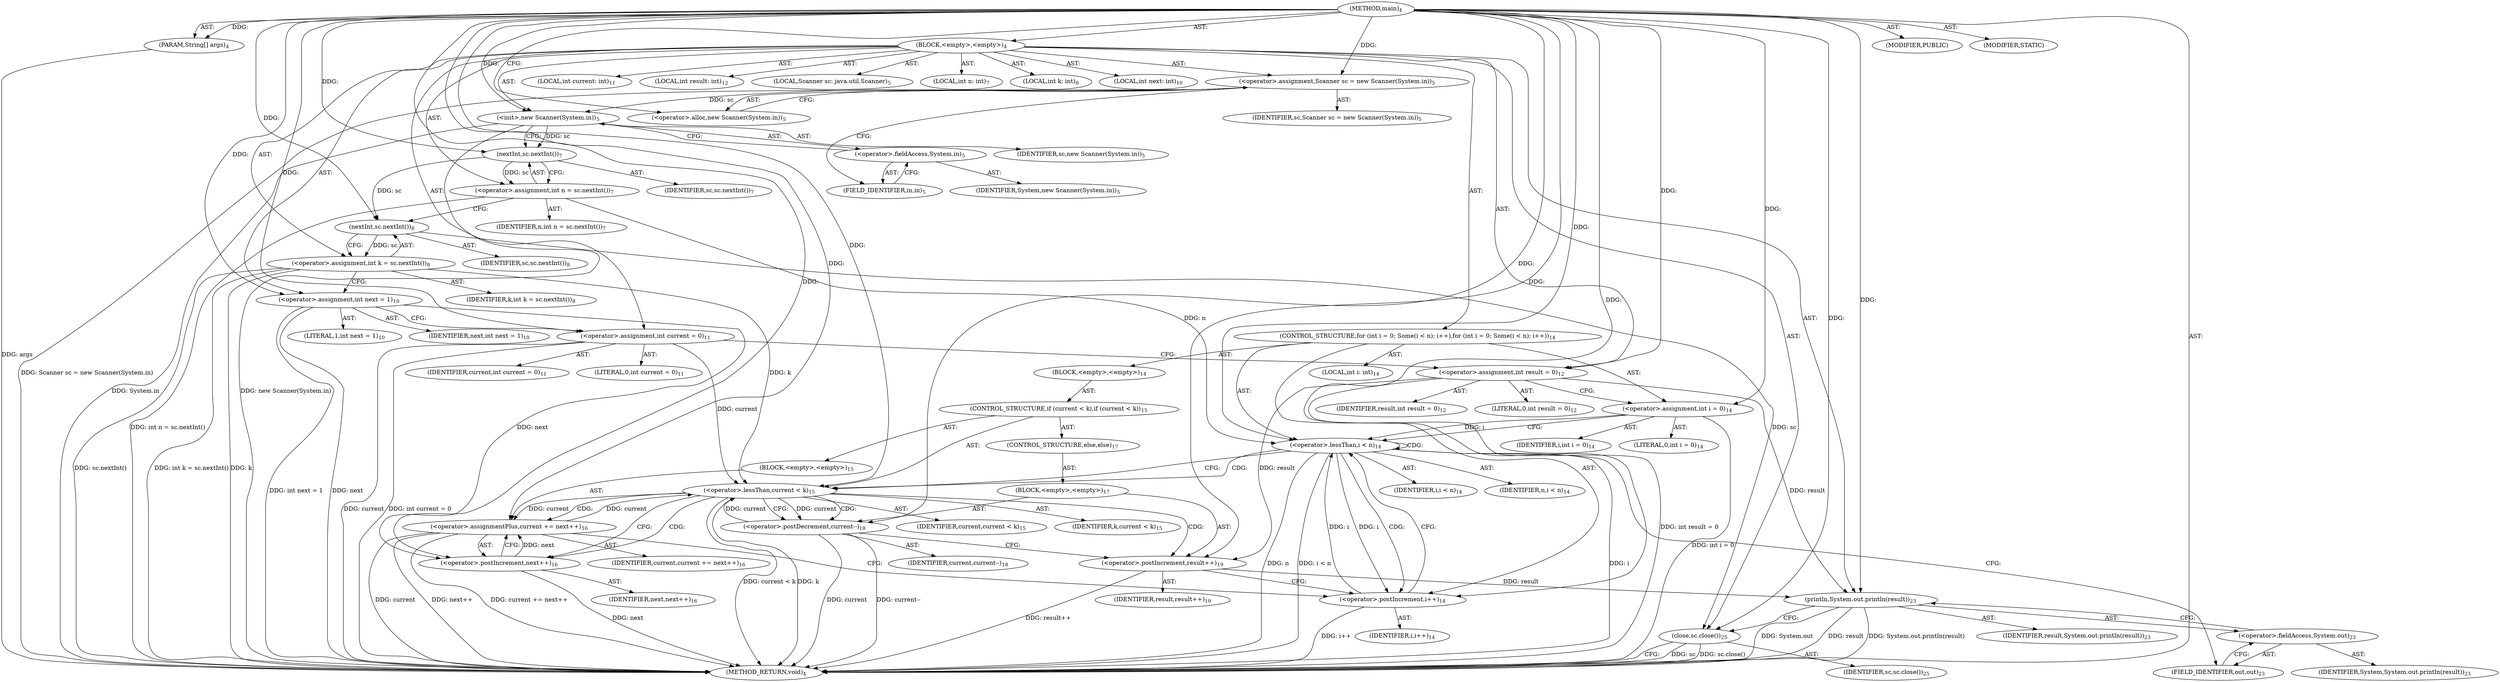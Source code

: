 digraph "main" {  
"19" [label = <(METHOD,main)<SUB>4</SUB>> ]
"20" [label = <(PARAM,String[] args)<SUB>4</SUB>> ]
"21" [label = <(BLOCK,&lt;empty&gt;,&lt;empty&gt;)<SUB>4</SUB>> ]
"4" [label = <(LOCAL,Scanner sc: java.util.Scanner)<SUB>5</SUB>> ]
"22" [label = <(&lt;operator&gt;.assignment,Scanner sc = new Scanner(System.in))<SUB>5</SUB>> ]
"23" [label = <(IDENTIFIER,sc,Scanner sc = new Scanner(System.in))<SUB>5</SUB>> ]
"24" [label = <(&lt;operator&gt;.alloc,new Scanner(System.in))<SUB>5</SUB>> ]
"25" [label = <(&lt;init&gt;,new Scanner(System.in))<SUB>5</SUB>> ]
"3" [label = <(IDENTIFIER,sc,new Scanner(System.in))<SUB>5</SUB>> ]
"26" [label = <(&lt;operator&gt;.fieldAccess,System.in)<SUB>5</SUB>> ]
"27" [label = <(IDENTIFIER,System,new Scanner(System.in))<SUB>5</SUB>> ]
"28" [label = <(FIELD_IDENTIFIER,in,in)<SUB>5</SUB>> ]
"29" [label = <(LOCAL,int n: int)<SUB>7</SUB>> ]
"30" [label = <(&lt;operator&gt;.assignment,int n = sc.nextInt())<SUB>7</SUB>> ]
"31" [label = <(IDENTIFIER,n,int n = sc.nextInt())<SUB>7</SUB>> ]
"32" [label = <(nextInt,sc.nextInt())<SUB>7</SUB>> ]
"33" [label = <(IDENTIFIER,sc,sc.nextInt())<SUB>7</SUB>> ]
"34" [label = <(LOCAL,int k: int)<SUB>8</SUB>> ]
"35" [label = <(&lt;operator&gt;.assignment,int k = sc.nextInt())<SUB>8</SUB>> ]
"36" [label = <(IDENTIFIER,k,int k = sc.nextInt())<SUB>8</SUB>> ]
"37" [label = <(nextInt,sc.nextInt())<SUB>8</SUB>> ]
"38" [label = <(IDENTIFIER,sc,sc.nextInt())<SUB>8</SUB>> ]
"39" [label = <(LOCAL,int next: int)<SUB>10</SUB>> ]
"40" [label = <(&lt;operator&gt;.assignment,int next = 1)<SUB>10</SUB>> ]
"41" [label = <(IDENTIFIER,next,int next = 1)<SUB>10</SUB>> ]
"42" [label = <(LITERAL,1,int next = 1)<SUB>10</SUB>> ]
"43" [label = <(LOCAL,int current: int)<SUB>11</SUB>> ]
"44" [label = <(&lt;operator&gt;.assignment,int current = 0)<SUB>11</SUB>> ]
"45" [label = <(IDENTIFIER,current,int current = 0)<SUB>11</SUB>> ]
"46" [label = <(LITERAL,0,int current = 0)<SUB>11</SUB>> ]
"47" [label = <(LOCAL,int result: int)<SUB>12</SUB>> ]
"48" [label = <(&lt;operator&gt;.assignment,int result = 0)<SUB>12</SUB>> ]
"49" [label = <(IDENTIFIER,result,int result = 0)<SUB>12</SUB>> ]
"50" [label = <(LITERAL,0,int result = 0)<SUB>12</SUB>> ]
"51" [label = <(CONTROL_STRUCTURE,for (int i = 0; Some(i &lt; n); i++),for (int i = 0; Some(i &lt; n); i++))<SUB>14</SUB>> ]
"52" [label = <(LOCAL,int i: int)<SUB>14</SUB>> ]
"53" [label = <(&lt;operator&gt;.assignment,int i = 0)<SUB>14</SUB>> ]
"54" [label = <(IDENTIFIER,i,int i = 0)<SUB>14</SUB>> ]
"55" [label = <(LITERAL,0,int i = 0)<SUB>14</SUB>> ]
"56" [label = <(&lt;operator&gt;.lessThan,i &lt; n)<SUB>14</SUB>> ]
"57" [label = <(IDENTIFIER,i,i &lt; n)<SUB>14</SUB>> ]
"58" [label = <(IDENTIFIER,n,i &lt; n)<SUB>14</SUB>> ]
"59" [label = <(&lt;operator&gt;.postIncrement,i++)<SUB>14</SUB>> ]
"60" [label = <(IDENTIFIER,i,i++)<SUB>14</SUB>> ]
"61" [label = <(BLOCK,&lt;empty&gt;,&lt;empty&gt;)<SUB>14</SUB>> ]
"62" [label = <(CONTROL_STRUCTURE,if (current &lt; k),if (current &lt; k))<SUB>15</SUB>> ]
"63" [label = <(&lt;operator&gt;.lessThan,current &lt; k)<SUB>15</SUB>> ]
"64" [label = <(IDENTIFIER,current,current &lt; k)<SUB>15</SUB>> ]
"65" [label = <(IDENTIFIER,k,current &lt; k)<SUB>15</SUB>> ]
"66" [label = <(BLOCK,&lt;empty&gt;,&lt;empty&gt;)<SUB>15</SUB>> ]
"67" [label = <(&lt;operator&gt;.assignmentPlus,current += next++)<SUB>16</SUB>> ]
"68" [label = <(IDENTIFIER,current,current += next++)<SUB>16</SUB>> ]
"69" [label = <(&lt;operator&gt;.postIncrement,next++)<SUB>16</SUB>> ]
"70" [label = <(IDENTIFIER,next,next++)<SUB>16</SUB>> ]
"71" [label = <(CONTROL_STRUCTURE,else,else)<SUB>17</SUB>> ]
"72" [label = <(BLOCK,&lt;empty&gt;,&lt;empty&gt;)<SUB>17</SUB>> ]
"73" [label = <(&lt;operator&gt;.postDecrement,current--)<SUB>18</SUB>> ]
"74" [label = <(IDENTIFIER,current,current--)<SUB>18</SUB>> ]
"75" [label = <(&lt;operator&gt;.postIncrement,result++)<SUB>19</SUB>> ]
"76" [label = <(IDENTIFIER,result,result++)<SUB>19</SUB>> ]
"77" [label = <(println,System.out.println(result))<SUB>23</SUB>> ]
"78" [label = <(&lt;operator&gt;.fieldAccess,System.out)<SUB>23</SUB>> ]
"79" [label = <(IDENTIFIER,System,System.out.println(result))<SUB>23</SUB>> ]
"80" [label = <(FIELD_IDENTIFIER,out,out)<SUB>23</SUB>> ]
"81" [label = <(IDENTIFIER,result,System.out.println(result))<SUB>23</SUB>> ]
"82" [label = <(close,sc.close())<SUB>25</SUB>> ]
"83" [label = <(IDENTIFIER,sc,sc.close())<SUB>25</SUB>> ]
"84" [label = <(MODIFIER,PUBLIC)> ]
"85" [label = <(MODIFIER,STATIC)> ]
"86" [label = <(METHOD_RETURN,void)<SUB>4</SUB>> ]
  "19" -> "20"  [ label = "AST: "] 
  "19" -> "21"  [ label = "AST: "] 
  "19" -> "84"  [ label = "AST: "] 
  "19" -> "85"  [ label = "AST: "] 
  "19" -> "86"  [ label = "AST: "] 
  "21" -> "4"  [ label = "AST: "] 
  "21" -> "22"  [ label = "AST: "] 
  "21" -> "25"  [ label = "AST: "] 
  "21" -> "29"  [ label = "AST: "] 
  "21" -> "30"  [ label = "AST: "] 
  "21" -> "34"  [ label = "AST: "] 
  "21" -> "35"  [ label = "AST: "] 
  "21" -> "39"  [ label = "AST: "] 
  "21" -> "40"  [ label = "AST: "] 
  "21" -> "43"  [ label = "AST: "] 
  "21" -> "44"  [ label = "AST: "] 
  "21" -> "47"  [ label = "AST: "] 
  "21" -> "48"  [ label = "AST: "] 
  "21" -> "51"  [ label = "AST: "] 
  "21" -> "77"  [ label = "AST: "] 
  "21" -> "82"  [ label = "AST: "] 
  "22" -> "23"  [ label = "AST: "] 
  "22" -> "24"  [ label = "AST: "] 
  "25" -> "3"  [ label = "AST: "] 
  "25" -> "26"  [ label = "AST: "] 
  "26" -> "27"  [ label = "AST: "] 
  "26" -> "28"  [ label = "AST: "] 
  "30" -> "31"  [ label = "AST: "] 
  "30" -> "32"  [ label = "AST: "] 
  "32" -> "33"  [ label = "AST: "] 
  "35" -> "36"  [ label = "AST: "] 
  "35" -> "37"  [ label = "AST: "] 
  "37" -> "38"  [ label = "AST: "] 
  "40" -> "41"  [ label = "AST: "] 
  "40" -> "42"  [ label = "AST: "] 
  "44" -> "45"  [ label = "AST: "] 
  "44" -> "46"  [ label = "AST: "] 
  "48" -> "49"  [ label = "AST: "] 
  "48" -> "50"  [ label = "AST: "] 
  "51" -> "52"  [ label = "AST: "] 
  "51" -> "53"  [ label = "AST: "] 
  "51" -> "56"  [ label = "AST: "] 
  "51" -> "59"  [ label = "AST: "] 
  "51" -> "61"  [ label = "AST: "] 
  "53" -> "54"  [ label = "AST: "] 
  "53" -> "55"  [ label = "AST: "] 
  "56" -> "57"  [ label = "AST: "] 
  "56" -> "58"  [ label = "AST: "] 
  "59" -> "60"  [ label = "AST: "] 
  "61" -> "62"  [ label = "AST: "] 
  "62" -> "63"  [ label = "AST: "] 
  "62" -> "66"  [ label = "AST: "] 
  "62" -> "71"  [ label = "AST: "] 
  "63" -> "64"  [ label = "AST: "] 
  "63" -> "65"  [ label = "AST: "] 
  "66" -> "67"  [ label = "AST: "] 
  "67" -> "68"  [ label = "AST: "] 
  "67" -> "69"  [ label = "AST: "] 
  "69" -> "70"  [ label = "AST: "] 
  "71" -> "72"  [ label = "AST: "] 
  "72" -> "73"  [ label = "AST: "] 
  "72" -> "75"  [ label = "AST: "] 
  "73" -> "74"  [ label = "AST: "] 
  "75" -> "76"  [ label = "AST: "] 
  "77" -> "78"  [ label = "AST: "] 
  "77" -> "81"  [ label = "AST: "] 
  "78" -> "79"  [ label = "AST: "] 
  "78" -> "80"  [ label = "AST: "] 
  "82" -> "83"  [ label = "AST: "] 
  "22" -> "28"  [ label = "CFG: "] 
  "25" -> "32"  [ label = "CFG: "] 
  "30" -> "37"  [ label = "CFG: "] 
  "35" -> "40"  [ label = "CFG: "] 
  "40" -> "44"  [ label = "CFG: "] 
  "44" -> "48"  [ label = "CFG: "] 
  "48" -> "53"  [ label = "CFG: "] 
  "77" -> "82"  [ label = "CFG: "] 
  "82" -> "86"  [ label = "CFG: "] 
  "24" -> "22"  [ label = "CFG: "] 
  "26" -> "25"  [ label = "CFG: "] 
  "32" -> "30"  [ label = "CFG: "] 
  "37" -> "35"  [ label = "CFG: "] 
  "53" -> "56"  [ label = "CFG: "] 
  "56" -> "63"  [ label = "CFG: "] 
  "56" -> "80"  [ label = "CFG: "] 
  "59" -> "56"  [ label = "CFG: "] 
  "78" -> "77"  [ label = "CFG: "] 
  "28" -> "26"  [ label = "CFG: "] 
  "80" -> "78"  [ label = "CFG: "] 
  "63" -> "69"  [ label = "CFG: "] 
  "63" -> "73"  [ label = "CFG: "] 
  "67" -> "59"  [ label = "CFG: "] 
  "69" -> "67"  [ label = "CFG: "] 
  "73" -> "75"  [ label = "CFG: "] 
  "75" -> "59"  [ label = "CFG: "] 
  "19" -> "24"  [ label = "CFG: "] 
  "20" -> "86"  [ label = "DDG: args"] 
  "22" -> "86"  [ label = "DDG: Scanner sc = new Scanner(System.in)"] 
  "25" -> "86"  [ label = "DDG: System.in"] 
  "25" -> "86"  [ label = "DDG: new Scanner(System.in)"] 
  "30" -> "86"  [ label = "DDG: int n = sc.nextInt()"] 
  "35" -> "86"  [ label = "DDG: k"] 
  "35" -> "86"  [ label = "DDG: sc.nextInt()"] 
  "35" -> "86"  [ label = "DDG: int k = sc.nextInt()"] 
  "40" -> "86"  [ label = "DDG: next"] 
  "40" -> "86"  [ label = "DDG: int next = 1"] 
  "44" -> "86"  [ label = "DDG: current"] 
  "44" -> "86"  [ label = "DDG: int current = 0"] 
  "48" -> "86"  [ label = "DDG: int result = 0"] 
  "53" -> "86"  [ label = "DDG: int i = 0"] 
  "56" -> "86"  [ label = "DDG: i"] 
  "56" -> "86"  [ label = "DDG: n"] 
  "56" -> "86"  [ label = "DDG: i &lt; n"] 
  "77" -> "86"  [ label = "DDG: System.out"] 
  "77" -> "86"  [ label = "DDG: result"] 
  "77" -> "86"  [ label = "DDG: System.out.println(result)"] 
  "82" -> "86"  [ label = "DDG: sc"] 
  "82" -> "86"  [ label = "DDG: sc.close()"] 
  "63" -> "86"  [ label = "DDG: k"] 
  "63" -> "86"  [ label = "DDG: current &lt; k"] 
  "73" -> "86"  [ label = "DDG: current"] 
  "73" -> "86"  [ label = "DDG: current--"] 
  "75" -> "86"  [ label = "DDG: result++"] 
  "67" -> "86"  [ label = "DDG: current"] 
  "69" -> "86"  [ label = "DDG: next"] 
  "67" -> "86"  [ label = "DDG: next++"] 
  "67" -> "86"  [ label = "DDG: current += next++"] 
  "59" -> "86"  [ label = "DDG: i++"] 
  "19" -> "20"  [ label = "DDG: "] 
  "19" -> "22"  [ label = "DDG: "] 
  "32" -> "30"  [ label = "DDG: sc"] 
  "37" -> "35"  [ label = "DDG: sc"] 
  "19" -> "40"  [ label = "DDG: "] 
  "19" -> "44"  [ label = "DDG: "] 
  "19" -> "48"  [ label = "DDG: "] 
  "22" -> "25"  [ label = "DDG: sc"] 
  "19" -> "25"  [ label = "DDG: "] 
  "19" -> "53"  [ label = "DDG: "] 
  "48" -> "77"  [ label = "DDG: result"] 
  "75" -> "77"  [ label = "DDG: result"] 
  "19" -> "77"  [ label = "DDG: "] 
  "37" -> "82"  [ label = "DDG: sc"] 
  "19" -> "82"  [ label = "DDG: "] 
  "25" -> "32"  [ label = "DDG: sc"] 
  "19" -> "32"  [ label = "DDG: "] 
  "32" -> "37"  [ label = "DDG: sc"] 
  "19" -> "37"  [ label = "DDG: "] 
  "53" -> "56"  [ label = "DDG: i"] 
  "59" -> "56"  [ label = "DDG: i"] 
  "19" -> "56"  [ label = "DDG: "] 
  "30" -> "56"  [ label = "DDG: n"] 
  "56" -> "59"  [ label = "DDG: i"] 
  "19" -> "59"  [ label = "DDG: "] 
  "44" -> "63"  [ label = "DDG: current"] 
  "73" -> "63"  [ label = "DDG: current"] 
  "67" -> "63"  [ label = "DDG: current"] 
  "19" -> "63"  [ label = "DDG: "] 
  "35" -> "63"  [ label = "DDG: k"] 
  "69" -> "67"  [ label = "DDG: next"] 
  "63" -> "67"  [ label = "DDG: current"] 
  "19" -> "67"  [ label = "DDG: "] 
  "40" -> "69"  [ label = "DDG: next"] 
  "19" -> "69"  [ label = "DDG: "] 
  "63" -> "73"  [ label = "DDG: current"] 
  "19" -> "73"  [ label = "DDG: "] 
  "48" -> "75"  [ label = "DDG: result"] 
  "19" -> "75"  [ label = "DDG: "] 
  "56" -> "59"  [ label = "CDG: "] 
  "56" -> "56"  [ label = "CDG: "] 
  "56" -> "63"  [ label = "CDG: "] 
  "63" -> "73"  [ label = "CDG: "] 
  "63" -> "75"  [ label = "CDG: "] 
  "63" -> "69"  [ label = "CDG: "] 
  "63" -> "67"  [ label = "CDG: "] 
}
